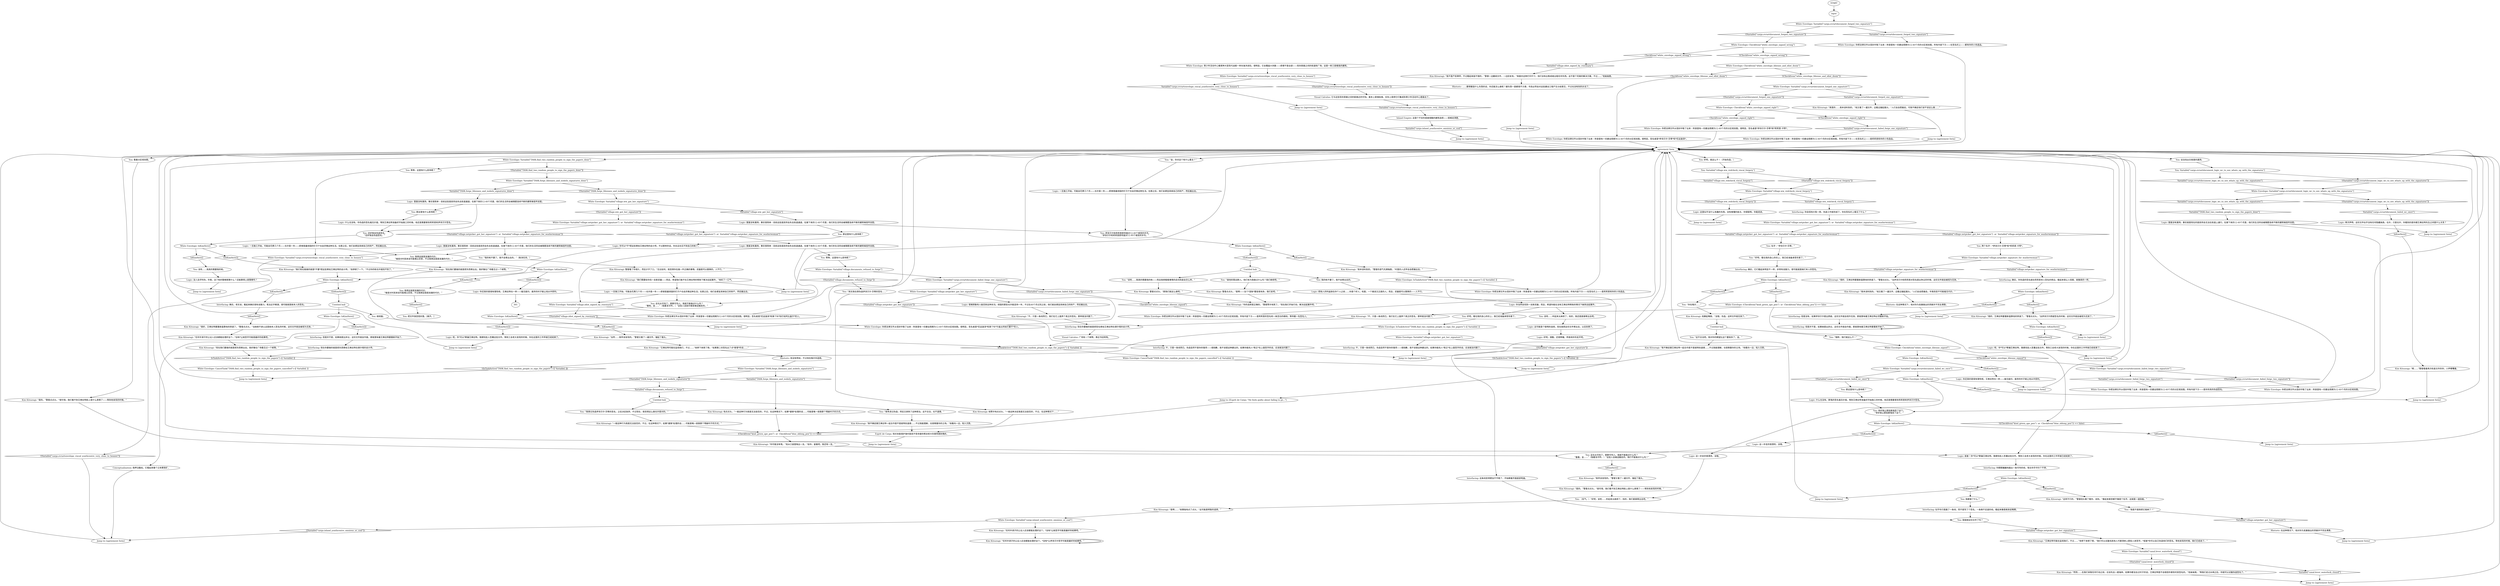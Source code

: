 # INVENTORY / DOCUMENTS
# Interaction with the documents Evrart asks you to sign.
# ==================================================
digraph G {
	  0 [label="START"];
	  1 [label="input"];
	  2 [label="Rhetoric: 他没有明说，不过他在暗示你造假。"];
	  3 [label="Rhetoric: 在这种情况下，他对你为发展做出的贡献并不完全满意。"];
	  4 [label="You: 设法找出交易里的漏洞。"];
	  5 [label="You: Variable[\"cargo.evrartdocument_logic_wc_to_see_whats_up_with_the_signatures\"]"];
	  6 [label="Variable[\"cargo.evrartdocument_logic_wc_to_see_whats_up_with_the_signatures\"]", shape=diamond];
	  7 [label="!(Variable[\"cargo.evrartdocument_logic_wc_to_see_whats_up_with_the_signatures\"])", shape=diamond];
	  8 [label="Kim Kitsuragi: “我本该料到的。”警督的语气充满悔意。“村里的人迟早会自愿搬出去。”"];
	  9 [label="You: 那这里有什么影响呢？"];
	  10 [label="Jump to: [agreement form]"];
	  11 [label="Logic: 你当然会找到一支新武器，而且，希望你能在没有艾弗拉特帮助的情况下破获这起案件。"];
	  12 [label="You: 等等，这里有什么影响呢？"];
	  13 [label="Jump to: [agreement form]"];
	  14 [label="Jump to: [agreement form]"];
	  15 [label="White Envelope: Variable[\"village.ww_redcheck_viscal_forgery\"]"];
	  16 [label="Variable[\"village.ww_redcheck_viscal_forgery\"]", shape=diamond];
	  17 [label="!(Variable[\"village.ww_redcheck_viscal_forgery\"])", shape=diamond];
	  18 [label="White Envelope: IsKimHere()"];
	  19 [label="IsKimHere()", shape=diamond];
	  20 [label="!(IsKimHere())", shape=diamond];
	  21 [label="Kim Kitsuragi: “是啊……”他懊恼地点了点头。“这可能是明智的选择。”"];
	  22 [label="Inland Empire: 这是个不吉利或者很酷的建筑选择——很难说清楚。"];
	  23 [label="You: 这也太可怕了。那群可怜人。我就不能做点什么吗？\n“看啦，金……”（指着复印件。）“这些人会因为噪音被迫搬走的。”"];
	  24 [label="Kim Kitsuragi: “我不确定跟艾弗拉特一起合作是不是就特别道德……不过我能理解，也很尊重你的立场。”他看向一边，陷入沉思。"];
	  25 [label="Interfacing: 现在你要做的就是把东西寄给艾弗拉特在德尔塔的会计师。"];
	  26 [label="White Envelope: CheckItem(\"white_envelope_lilienne_and_idiot_doom\")"];
	  27 [label="CheckItem(\"white_envelope_lilienne_and_idiot_doom\")", shape=diamond];
	  28 [label="!(CheckItem(\"white_envelope_lilienne_and_idiot_doom\"))", shape=diamond];
	  29 [label="White Envelope: 你把法律文件从信封中取了出来：附录里有一份建设周期为12-40个月的分区规划图。所有内容下方——是莉莉恩的签名和一条空白的细线，等待着一名签名人。"];
	  30 [label="White Envelope: 你把法律文件从信封中取了出来：附录里有一份建设周期为12-40个月的分区规划图。所有内容下方——是你失败的伪造签名。"];
	  31 [label="Logic: 呃，你*可以*欺骗艾弗拉特。随便找些人签署这些文件。等到工会老大发现的时候，你在这里的工作早就已经结束了。"];
	  32 [label="Logic: 什么也没有。醉鬼的签名毫无价值，等到艾弗拉特准备好开始施工的时候，他还是需要拿到莉莉恩和伊泽贝尔签名。"];
	  33 [label="Kim Kitsuragi: “我早该发现的。”警督又看了一遍文件，皱起了眉头。"];
	  34 [label="You: “谁他妈管这群人。他们有为我做过什么吗？我们继续吧。“"];
	  35 [label="White Envelope: IsKimHere()"];
	  36 [label="IsKimHere()", shape=diamond];
	  37 [label="!(IsKimHere())", shape=diamond];
	  38 [label="Kim Kitsuragi: “当然……我早该发现的。”警督又看了一遍文件，皱起了眉头。"];
	  39 [label="Logic: 你还真的是很有理性呢。艾弗拉特也一样——毫无疑问，废弃的村子能让他从中获利。"];
	  40 [label="White Envelope: Variable[\"cargo.evrartdocument_forged_two_signature\"]"];
	  41 [label="Variable[\"cargo.evrartdocument_forged_two_signature\"]", shape=diamond];
	  42 [label="!(Variable[\"cargo.evrartdocument_forged_two_signature\"])", shape=diamond];
	  43 [label="You: 名字：“伊泽贝尔·莎蒂。”"];
	  44 [label="You: “金，你对这个有什么看法？”"];
	  45 [label="White Envelope: IsKimHere()"];
	  46 [label="IsKimHere()", shape=diamond];
	  47 [label="!(IsKimHere())", shape=diamond];
	  48 [label="Kim Kitsuragi: “嗯……”警督看着再次检查文件的你，小声嘟囔着。"];
	  49 [label="Logic: 里面没有漏洞。事实很简单：目前这些居民将会失去街道通道，在接下来的12-40个月里，他们的生活将会被隔壁连续不断的建筑噪音所支配。"];
	  50 [label="Interfacing: 似乎你只是画了一条线，而不是写了个签名。一条微不足道的线。看起来像是痴呆症晚期。"];
	  51 [label="White Envelope: CancelTask(\"TASK.find_two_random_people_to_sign_the_papers_cancelled\")--[[ Variable[ ]]"];
	  52 [label="Kim Kitsuragi: “然而……在我们采取任何行动之前，应该先去一趟海岸。如果你都没去过村子的话，艾弗拉特是不会相信你拿到村民签名的。”他耸耸肩。“等我们走过水闸之后，你就可以试着伪造签名了。”"];
	  53 [label="Logic: 里面没有漏洞。事实很简单：目前这些居民将会失去街道通道，在接下来的12-40个月里，他们的生活将会被隔壁连续不断的建筑噪音所支配。"];
	  54 [label="Logic: 你还真的是很有理性呢。艾弗拉特也一样——毫无疑问，废弃的村子能让他从中获利。"];
	  55 [label="Logic: 或者！你*可以*欺骗艾弗拉特。随便找些人签署这些文件。等到工会老大发现的时候，你在这里的工作早就已经结束了。"];
	  56 [label="Jump to: [agreement form]"];
	  57 [label="You: 还好我会伪造签名。\n“还好我会伪造签名。”"];
	  58 [label="White Envelope: IsKimHere()"];
	  59 [label="IsKimHere()", shape=diamond];
	  60 [label="!(IsKimHere())", shape=diamond];
	  61 [label="You: “我是不是刚把它毁掉了？”"];
	  62 [label="Kim Kitsuragi: “我们需要给你找一支新武器——而且，希望我们能不在艾弗拉特的帮助下解决这起案件。”他叹了一口气。"];
	  63 [label="Kim Kitsuragi: “很好。艾弗拉特要重新盘算他的阴谋了。”警督点点头。“当伊泽贝尔质疑签名的时候，这份文件就会被视为无效了。”"];
	  64 [label="White Envelope: IsKimHere()"];
	  65 [label="IsKimHere()", shape=diamond];
	  66 [label="!(IsKimHere())", shape=diamond];
	  67 [label="Untitled hub"];
	  68 [label="Kim Kitsuragi: “我不确定跟艾弗拉特一起合作是不是就特别道德……不过我能理解，也很尊重你的立场。”他看向一边，陷入沉思。"];
	  69 [label="Jump to: [agreement form]"];
	  70 [label="White Envelope: CheckItem(\"white_envelope_signed_wrong\")"];
	  71 [label="CheckItem(\"white_envelope_signed_wrong\")", shape=diamond];
	  72 [label="!(CheckItem(\"white_envelope_signed_wrong\"))", shape=diamond];
	  73 [label="White Envelope: IsKimHere()"];
	  74 [label="IsKimHere()", shape=diamond];
	  75 [label="!(IsKimHere())", shape=diamond];
	  76 [label="Kim Kitsuragi: “很好。艾弗拉特要重新盘算他的阴谋了。”警督点点头。“当她绝不承认这是她本人签名的时候，这份文件就会被视为无效。”"];
	  77 [label="You: 我毁掉这份文件了吗？"];
	  78 [label="White Envelope: Variable[\"village.netpicker_got_her_signature\"]  or  Variable[\"village.netpicker_signature_for_washerwoman\"]"];
	  79 [label="Variable[\"village.netpicker_got_her_signature\"]  or  Variable[\"village.netpicker_signature_for_washerwoman\"]", shape=diamond];
	  80 [label="!(Variable[\"village.netpicker_got_her_signature\"]  or  Variable[\"village.netpicker_signature_for_washerwoman\"])", shape=diamond];
	  81 [label="You: 两个名字：*伊泽贝尔·莎蒂*和*莉莉恩·卡特*。"];
	  82 [label="Jump to: [agreement form]"];
	  83 [label="White Envelope: Variable[\"village.netpicker_got_her_signature\"]  or  Variable[\"village.netpicker_signature_for_washerwoman\"]"];
	  84 [label="Variable[\"village.netpicker_got_her_signature\"]  or  Variable[\"village.netpicker_signature_for_washerwoman\"]", shape=diamond];
	  85 [label="!(Variable[\"village.netpicker_got_her_signature\"]  or  Variable[\"village.netpicker_signature_for_washerwoman\"])", shape=diamond];
	  86 [label="White Envelope: Variable[\"TASK.forge_liliennes_and_isobels_signatures\"]"];
	  87 [label="Variable[\"TASK.forge_liliennes_and_isobels_signatures\"]", shape=diamond];
	  88 [label="!(Variable[\"TASK.forge_liliennes_and_isobels_signatures\"])", shape=diamond];
	  89 [label="Kim Kitsuragi: 他赞许地点点头。“一般这种决定我是无法容忍的，不过，在这种情况下……”"];
	  90 [label="You: 我想这就是发展的代价。\n“噪音对村民来说可能难以忍受，不过我想这就是发展的代价。”"];
	  91 [label="You: 好吧，就这么干！（开始伪造。）"];
	  92 [label="You: Variable[\"village.ww_redcheck_viscal_forgery\"]"];
	  93 [label="Variable[\"village.ww_redcheck_viscal_forgery\"]", shape=diamond];
	  94 [label="!(Variable[\"village.ww_redcheck_viscal_forgery\"])", shape=diamond];
	  95 [label="agreement form"];
	  96 [label="White Envelope: Variable[\"cargo.evrartdocument_logic_wc_to_see_whats_up_with_the_signatures\"]"];
	  97 [label="Variable[\"cargo.evrartdocument_logic_wc_to_see_whats_up_with_the_signatures\"]", shape=diamond];
	  98 [label="!(Variable[\"cargo.evrartdocument_logic_wc_to_see_whats_up_with_the_signatures\"])", shape=diamond];
	  99 [label="Jump to: [agreement form]"];
	  100 [label="White Envelope: Variable[\"TASK.forge_liliennes_and_isobels_signatures_done\"]"];
	  101 [label="Variable[\"TASK.forge_liliennes_and_isobels_signatures_done\"]", shape=diamond];
	  102 [label="!(Variable[\"TASK.forge_liliennes_and_isobels_signatures_done\"])", shape=diamond];
	  103 [label="Logic: 里面没有漏洞。事实很简单：目前这些居民将会失去街道通道，在接下来的12-40个月里，他们的生活将会被隔壁连续不断的建筑噪音所支配。"];
	  104 [label="Logic: 把他人的利益放在你个人之前……你是个好人，哈里。一个善良又正直的人。而且，武器是可以替换的——人不行。"];
	  105 [label="Jump to: [agreement form]"];
	  106 [label="Jump to: [agreement form]"];
	  107 [label="You: 好吧，看在我的良心的份上，我已经准备承受伤害了。"];
	  108 [label="White Envelope: Variable[\"cargo.evrartenvelope_viscal_youthcentre_very_close_to_houses\"]"];
	  109 [label="Variable[\"cargo.evrartenvelope_viscal_youthcentre_very_close_to_houses\"]", shape=diamond];
	  110 [label="!(Variable[\"cargo.evrartenvelope_viscal_youthcentre_very_close_to_houses\"])", shape=diamond];
	  111 [label="Jump to: [agreement form]"];
	  112 [label="White Envelope: Variable[\"cargo.evrartdocument_forged_one_signature\"]"];
	  113 [label="Variable[\"cargo.evrartdocument_forged_one_signature\"]", shape=diamond];
	  114 [label="!(Variable[\"cargo.evrartdocument_forged_one_signature\"])", shape=diamond];
	  115 [label="White Envelope: 你把法律文件从信封中取了出来：附录里有一份建设周期为12-40个月的分区规划图。很明显，签名者是*伊泽贝尔·莎蒂*和*厄运漩涡*。"];
	  116 [label="Jump to: [agreement form]"];
	  117 [label="You: 那这里有什么影响呢？"];
	  118 [label="Logic: 什么也没有。你伪造的签名毫无价值，等到艾弗拉特准备好开始施工的时候，他还是需要拿到莉莉恩和伊泽贝尔签名。"];
	  119 [label="White Envelope: IsKimHere()"];
	  120 [label="IsKimHere()", shape=diamond];
	  121 [label="!(IsKimHere())", shape=diamond];
	  122 [label="Logic: 没人会评判你。毕竟，没了枪的警察那算什么？还能算得上是警察吗？"];
	  123 [label="Interfacing: 但是并不是，如果她提出异议，这份文件就会作废。那就意味着艾弗拉特要重新开始了。"];
	  124 [label="Interfacing: 不，只是一条线而已。伪造显然不是你的强项——很抱歉，我不该提这种建议的。如果你能找人*真正*在上面签字的话，应该就没问题了。"];
	  125 [label="Rhetoric: ……要想建造什么东西的话，你还能怎么做呢？建东西一直都很不方便，市民必然会对这些建设工程产生分歧意见，不过也没有别的办法了。"];
	  126 [label="Logic: 这可能是个聪明的选择。现在就把这份文件寄出去，以后别想了。"];
	  127 [label="Jump to: [agreement form]"];
	  128 [label="White Envelope: Variable[\"village.netpicker_signature_for_washerwoman\"]"];
	  129 [label="Variable[\"village.netpicker_signature_for_washerwoman\"]", shape=diamond];
	  130 [label="!(Variable[\"village.netpicker_signature_for_washerwoman\"])", shape=diamond];
	  131 [label="You: “我想过伪造伊泽贝尔·莎蒂的签名，之后决定放弃。不过现在，我觉得这么做也许是对的。”"];
	  132 [label="Untitled hub"];
	  133 [label="Esprit de Corps: 他对未能保护渔村居民不受贪婪的帮派老大伤害而感到愧疚。"];
	  134 [label="White Envelope: 你把法律文件从信封中取了出来：附录里有一份建设周期为12-40个月的分区规划图。很明显，签名者是*厄运漩涡*和某个叫*尔盖比阿给打要不*的人。"];
	  135 [label="You: 我都做了什么？"];
	  136 [label="Kim Kitsuragi: “任何半调子的公证人应该都能处理好这个。*没有*让她签字可能是最好的结果吧。”"];
	  137 [label="Jump to: [agreement form]"];
	  138 [label="Jump to: [agreement form]"];
	  139 [label="Visual Calculus: 广场有一个邮筒，靠近书店转角。"];
	  140 [label="Kim Kitsuragi: “现在我们要做的就是把东西寄出去。我好像在广场看见过一个邮筒。”"];
	  141 [label="White Envelope: CancelTask(\"TASK.find_two_random_people_to_sign_the_papers_cancelled\")--[[ Variable[ ]]"];
	  142 [label="White Envelope: 你把法律文件从信封中取了出来：附录里有一份建设周期为12-40个月的分区规划图。"];
	  143 [label="Interfacing: 你自信地大笔一挥，伪造工作就完成了。你在签名栏上看见了什么？"];
	  144 [label="Jump to: [agreement form]"];
	  145 [label="Logic: 一旦施工开始，可能会花费几个月——也许是一年——即使是最顽固的钉子户也会厌倦这种生活。在那之后，他们会便宜卖掉自己的财产，然后搬出去。"];
	  146 [label="Logic: 呃，你*可以*欺骗艾弗拉特。随便找些人签署这些文件。等到工会老大发现的时候，你在这里的工作早就已经结束了。"];
	  147 [label="Kim Kitsuragi: 警督点点头。“是啊——当个*混账*要容易地多。我们走吧。”"];
	  148 [label="Interfacing: 确实。你伪造的签名就在莉莉恩本人签名的旁边，看起来很让人信服，就像真的一样。"];
	  149 [label="Kim Kitsuragi: 他撅起嘴唇。“没错，伪造。这样文件就无效了。”"];
	  150 [label="Kim Kitsuragi: “你可能没有笔。”他从口袋里掏出一支。“给你，留着吧。我还有一支。”"];
	  151 [label="You: “哦耶，我们就这么干！”"];
	  152 [label="White Envelope: 你把法律文件从信封中取了出来：附录里有一份建设周期为12-40个月的分区规划图。很明显，签名者是*伊泽贝尔·莎蒂*和*莉莉恩·卡特*。"];
	  153 [label="White Envelope: Variable[\"cargo.evrartdocument_failed_forge_two_signature\"]"];
	  154 [label="Variable[\"cargo.evrartdocument_failed_forge_two_signature\"]", shape=diamond];
	  155 [label="!(Variable[\"cargo.evrartdocument_failed_forge_two_signature\"])", shape=diamond];
	  156 [label="Logic: 里面没有漏洞。事实就是现在的居民将会无法在街道上通行。在接下来的12-40个月里，他们的生活将会被隔壁连续不断的建筑噪音所支配。"];
	  157 [label="You: 幸好我让那些醉鬼签了这个。\n“幸好我让那些醉鬼签了这个。”"];
	  158 [label="Logic: 这一步走的很漂亮，没错。"];
	  159 [label="You: 伊泽贝尔和莉莉恩即将面对12-40个艰苦的岁月。\n“伊泽贝尔和莉莉恩即将面对12-40个艰苦的岁月。”"];
	  160 [label="Jump to: [agreement form]"];
	  161 [label="Interfacing: 但是没有，如果伊泽贝尔提出质疑，这份文件就会视作无效。那就意味着艾弗拉特必须重新开始。"];
	  162 [label="Kim Kitsuragi: “艾弗拉特可能在监视我们，不过……”他停下来想了想。“如果第二份签名出了点*差错*的话……”"];
	  163 [label="You: “这不合法吧。我对你的期望比这个要高多了，金。”"];
	  164 [label="White Envelope: IsKimHere()"];
	  165 [label="IsKimHere()", shape=diamond];
	  166 [label="!(IsKimHere())", shape=diamond];
	  167 [label="White Envelope: 你把法律文件从信封中取了出来：附录里有一份建设周期为12-40个月的分区规划图。所有内容下方——在签名栏上——都有你的小伪造品。"];
	  168 [label="White Envelope: 你把法律文件从信封中取了出来：附录里有一份建设周期为12-40个月的分区规划图。所有内容下方——在签名栏上——是莉莉恩和你的小伪造品。"];
	  169 [label="Visual Calculus: 它与这些现存房屋之间的距离近的可怕。基本上是墙贴墙，实际上是把它们集成到青少年活动中心里面去了。"];
	  170 [label="Logic: 再次声明，这份文件似乎没有任何隐藏条款。也许，只是也许，你看到的是你跟艾弗拉特先生之间是什么关系？"];
	  171 [label="White Envelope: Variable[\"village.ww_got_her_signature\"]"];
	  172 [label="Variable[\"village.ww_got_her_signature\"]", shape=diamond];
	  173 [label="!(Variable[\"village.ww_got_her_signature\"])", shape=diamond];
	  174 [label="Logic: 里面没有漏洞。事实很简单：目前这些居民将会失去街道通道，在接下来的12-40个月里，他们的生活将会被隔壁连续不断的建筑噪音所支配。"];
	  175 [label="Untitled hub"];
	  176 [label="Kim Kitsuragi: 警督看了你很久，然后才开了口。“无论如何，我觉得你在做一件正确的事情。武器是可以替换的。人不行。”"];
	  177 [label="Kim Kitsuragi: 警督点点头。“那我们就这么做吧。”"];
	  178 [label="Kim Kitsuragi: “这样不行的，”警督回头看了看你，说到。“看起来甚至都不像是个名字。这就是一道刮痕。”"];
	  179 [label="You: 该死……听起来太麻烦了。妈的，我还是直接寄出去吧。"];
	  180 [label="Jump to: [Esprit de Corps: \"He feels guilty about failing to pr...\"]"];
	  181 [label="White Envelope: Variable[\"canal.lever_waterlock_closed\"]"];
	  182 [label="Variable[\"canal.lever_waterlock_closed\"]", shape=diamond];
	  183 [label="!(Variable[\"canal.lever_waterlock_closed\"])", shape=diamond];
	  184 [label="White Envelope: IsKimHere()"];
	  185 [label="IsKimHere()", shape=diamond];
	  186 [label="!(IsKimHere())", shape=diamond];
	  187 [label="You: “我考虑过伪造，然后又排除了这种想法。这不合法，也不道德。”"];
	  188 [label="White Envelope: CheckItem(\"white_envelope_signed_right\")"];
	  189 [label="CheckItem(\"white_envelope_signed_right\")", shape=diamond];
	  190 [label="!(CheckItem(\"white_envelope_signed_right\"))", shape=diamond];
	  191 [label="You: 看着分区规划图。"];
	  192 [label="White Envelope: 青少年活动中心像某种大型现代战舰一样向海洋进犯。很明显，它会覆盖大多数——即便不是全部——现存房屋之间的街道和广场。这是一栋三层楼高的建筑。"];
	  193 [label="Kim Kitsuragi: “是的。”警督点点头。“很可惜，我们看不到艾弗拉特脸上是什么表情了——等到他发现的时候。”"];
	  194 [label="Jump to: [agreement form]"];
	  195 [label="You: 这也太可怕了。那群可怜人。我就不能做点什么吗？\n“看看，金……”（指着复印件。）“这些人会被迫搬走的。我们不能做点什么吗？”"];
	  196 [label="White Envelope: Variable[\"cargo.evrartenvelope_viscal_youthcentre_very_close_to_houses\"]"];
	  197 [label="Variable[\"cargo.evrartenvelope_viscal_youthcentre_very_close_to_houses\"]", shape=diamond];
	  198 [label="!(Variable[\"cargo.evrartenvelope_viscal_youthcentre_very_close_to_houses\"])", shape=diamond];
	  199 [label="Kim Kitsuragi: “现在我们要做的就是把东西寄出去。我好像在广场看见过一个邮筒。”"];
	  200 [label="Kim Kitsuragi: “任何半调子的公证人应该都能处理好这个。*没有*让伊泽贝尔签字可能是最好的结果吧。”"];
	  201 [label="White Envelope: IsKimHere()"];
	  202 [label="IsKimHere()", shape=diamond];
	  203 [label="!(IsKimHere())", shape=diamond];
	  204 [label="Jump to: [agreement form]"];
	  205 [label="Kim Kitsuragi: “你的选择是正确的。”警督赞许地笑了。“现在我们开始行动，解决这起案件吧。”"];
	  206 [label="Interfacing: 确实。它们看起来明显不一样，非常有说服力。很可能就是她们本人的签名。"];
	  207 [label="Kim Kitsuragi: “很好。艾弗拉特要重新盘算他的阴谋了。”警督点点头。“当伊泽贝尔和莉莉恩对签名提出争议的时候，这份文件就会被视为无效。”"];
	  208 [label="White Envelope: (CheckItem(\"kind_green_ape_pen\")  or  CheckItem(\"blue_oblong_pen\")) == false"];
	  209 [label="(CheckItem(\"kind_green_ape_pen\")  or  CheckItem(\"blue_oblong_pen\")) == false", shape=diamond];
	  210 [label="!((CheckItem(\"kind_green_ape_pen\")  or  CheckItem(\"blue_oblong_pen\")) == false)", shape=diamond];
	  211 [label="Kim Kitsuragi: “不，只是一条线而已。我们在它上面弄个真正的签名，那样就没问题了。”"];
	  212 [label="Rhetoric: 在这种情况下，他对你为发展做出的贡献并不完全满意。"];
	  213 [label="Jump to: [agreement form]"];
	  214 [label="Interfacing: 你颤颤巍巍地画出一条可怜的线，笔在你手中抖个不停。"];
	  215 [label="Logic: 这里似乎没什么有趣的东西。没有难懂的条文。你很聪明。你能阅读。"];
	  216 [label="You: 那这里有什么影响呢？"];
	  217 [label="Jump to: [agreement form]"];
	  218 [label="You: （叹气。）“好吧，该死……听起来太麻烦了。妈的，我们直接寄出去吧。”"];
	  219 [label="Logic: 一旦施工开始，可能会花费几个月——也许是一年——即使是最顽固的钉子户也会厌倦这种生活。在那之后，他们会便宜卖掉自己的财产，然后搬出去。"];
	  220 [label="White Envelope: Variable[\"village.documents_refused_to_forge\"]"];
	  221 [label="Variable[\"village.documents_refused_to_forge\"]", shape=diamond];
	  222 [label="!(Variable[\"village.documents_refused_to_forge\"])", shape=diamond];
	  223 [label="White Envelope: Variable[\"cargo.evrartdocument_failed_forge_one_signature\"]"];
	  224 [label="Variable[\"cargo.evrartdocument_failed_forge_one_signature\"]", shape=diamond];
	  225 [label="!(Variable[\"cargo.evrartdocument_failed_forge_one_signature\"])", shape=diamond];
	  226 [label="White Envelope: Variable[\"village.netpicker_got_her_signature\"]"];
	  227 [label="Variable[\"village.netpicker_got_her_signature\"]", shape=diamond];
	  228 [label="!(Variable[\"village.netpicker_got_her_signature\"])", shape=diamond];
	  229 [label="Logic: 很难想象有人能忍耐这种状况。顽固的那些也许能坚持一年，不过在40个月过完之前，他们就会便宜卖掉自己的财产，然后搬出去。"];
	  230 [label="Untitled hub"];
	  231 [label="Interfacing: 确实。老实说，看起来确实很有说服力。笔法近乎精湛。很可能就是她本人的签名。"];
	  232 [label="You: “好吧，看在我的良心的份上，我已经准备承受伤害了。”"];
	  233 [label="Jump to: [agreement form]"];
	  234 [label="White Envelope: Variable[\"cargo.inland_youthcentre_omnious_or_cool\"]"];
	  235 [label="Variable[\"cargo.inland_youthcentre_omnious_or_cool\"]", shape=diamond];
	  236 [label="!(Variable[\"cargo.inland_youthcentre_omnious_or_cool\"])", shape=diamond];
	  237 [label="Kim Kitsuragi: “任何半调子的公证人应该都能处理好这个。*没有*让她签字可能是最好的结果吧。”"];
	  238 [label="Kim Kitsuragi: “我本该料到的。”他又看了一遍文件，边看边皱起眉头。“人们会自愿搬走。毕竟改变不可能毫无代价。”"];
	  239 [label="You: 我想这就是发展的代价。\n“噪音对村民来说可能难以忍受，不过我想这就是发展的代价。”"];
	  240 [label="White Envelope: Variable[\"village.idiot_signed_by_rosemary\"]"];
	  241 [label="Variable[\"village.idiot_signed_by_rosemary\"]", shape=diamond];
	  242 [label="!(Variable[\"village.idiot_signed_by_rosemary\"])", shape=diamond];
	  243 [label="White Envelope: 你把法律文件从信封中取了出来：附录里有一份建设周期为12-40个月的分区规划图。很明显，签名者是*厄运漩涡*和某个叫*别打给阿比盖尔*的人。"];
	  244 [label="Kim Kitsuragi: “我不是产权律师，不过看起来挺不错的，”警督一边翻阅文件，一边回复到。“我喜欢这种打印尺寸。他们没有出售或者出租任何东西。这不是个完美的解决方案，不过……”他耸耸肩。"];
	  245 [label="Logic: 一旦施工开始，可能会花费几个月——也许是一年——即使是最顽固的钉子户也会厌倦这种生活。在那之后，他们会便宜卖掉自己的财产，然后搬出去。"];
	  246 [label="Logic: 你可以*不*把这些寄给艾弗拉特的会计师。不过那样的话，你永远也见不到自己的枪了。"];
	  247 [label="Kim Kitsuragi: “不，只是一条线而已。我们在它上面弄个真正的签名，那样就没问题了。”"];
	  248 [label="Interfacing: 这条线变得更加不平稳了，开始朝着页面底部弯曲。"];
	  249 [label="Jump to: [agreement form]"];
	  250 [label="Interfacing: 现在你要做的就是把签名寄给艾弗拉特在德尔塔的会计师。"];
	  251 [label="Interfacing: 但是并不是，如果她提出异议，这份文件就会作废。那就意味着艾弗拉特要重新开始了。"];
	  252 [label="You: “你在暗示……”"];
	  253 [label="You: “其实我在想伪造伊泽贝尔·莎蒂的签名……”"];
	  254 [label="Kim Kitsuragi: 他点点头。“一般这种行为我是无法容忍的，不过，在这种情况下，如果*谨慎*处理的话……可能是唯一拯救那个残破村子的方式。”"];
	  255 [label="Kim Kitsuragi: “一般这种行为我是无法容忍的，不过，在这种情况下，如果*谨慎*处理的话……可能是唯一拯救那个残破村子的方式。”"];
	  256 [label="White Envelope: CheckItem(\"white_envelope_lilienne_signed\")"];
	  257 [label="CheckItem(\"white_envelope_lilienne_signed\")", shape=diamond];
	  258 [label="!(CheckItem(\"white_envelope_lilienne_signed\"))", shape=diamond];
	  259 [label="White Envelope: IsKimHere()"];
	  260 [label="IsKimHere()", shape=diamond];
	  261 [label="!(IsKimHere())", shape=diamond];
	  262 [label="White Envelope: Variable[\"cargo.evrartdocument_failed_wc_once\"]"];
	  263 [label="Variable[\"cargo.evrartdocument_failed_wc_once\"]", shape=diamond];
	  264 [label="!(Variable[\"cargo.evrartdocument_failed_wc_once\"])", shape=diamond];
	  265 [label="White Envelope: IsKimHere()"];
	  266 [label="IsKimHere()", shape=diamond];
	  267 [label="!(IsKimHere())", shape=diamond];
	  268 [label="Logic: 这一步走的很漂亮，没错。"];
	  269 [label="Kim Kitsuragi: “我们现在能做的就是*不要*把这些寄给艾弗拉特的会计师。”他停顿了一下。“不过你的枪也许就找不到了。”"];
	  270 [label="White Envelope: IsTaskActive(\"TASK.find_two_random_people_to_sign_the_papers\")--[[ Variable[ ]]"];
	  271 [label="IsTaskActive(\"TASK.find_two_random_people_to_sign_the_papers\")--[[ Variable[ ]]", shape=diamond];
	  272 [label="!(IsTaskActive(\"TASK.find_two_random_people_to_sign_the_papers\")--[[ Variable[ ]])", shape=diamond];
	  273 [label="White Envelope: 你把法律文件从信封中取了出来：附录里有一份建设周期为12-40个月的分区规划图。所有内容下方——在签名栏上——是莉莉恩和你的小伪造品。"];
	  274 [label="Kim Kitsuragi: “真是的……我本该料到的。”他又看了一遍文件，边看边皱起眉头。“人们会自愿搬走。可我不确定他们该不该这么做……”"];
	  275 [label="You: 把文件放回信封里。[离开。]"];
	  276 [label="White Envelope: Variable[\"TASK.find_two_random_people_to_sign_the_papers_done\"]"];
	  277 [label="Variable[\"TASK.find_two_random_people_to_sign_the_papers_done\"]", shape=diamond];
	  278 [label="!(Variable[\"TASK.find_two_random_people_to_sign_the_papers_done\"])", shape=diamond];
	  279 [label="You: 等等，这里有什么影响呢？"];
	  280 [label="You: “我的枪不要了。我不会寄出去的。”（取消任务。）"];
	  281 [label="You: “该死……我真的需要我的枪——而且我想看看事情的走向到底会怎么样。”"];
	  282 [label="You: 我的枪不要了。我不会寄出去的。"];
	  283 [label="White Envelope: IsKimHere()"];
	  284 [label="IsKimHere()", shape=diamond];
	  285 [label="!(IsKimHere())", shape=diamond];
	  286 [label="Conceptualization: 我押注酷炫。它看起来像个立体黄铁矿。"];
	  287 [label="Jump to: [agreement form]"];
	  288 [label="Logic: 好吧。很酷。还很荣耀。昂首阔步的走开吧。"];
	  289 [label="White Envelope: IsTaskActive(\"TASK.find_two_random_people_to_sign_the_papers\")--[[ Variable[ ]]"];
	  290 [label="IsTaskActive(\"TASK.find_two_random_people_to_sign_the_papers\")--[[ Variable[ ]]", shape=diamond];
	  291 [label="!(IsTaskActive(\"TASK.find_two_random_people_to_sign_the_papers\")--[[ Variable[ ]])", shape=diamond];
	  292 [label="White Envelope: Variable[\"village.netpicker_got_her_signature\"]"];
	  293 [label="Variable[\"village.netpicker_got_her_signature\"]", shape=diamond];
	  294 [label="!(Variable[\"village.netpicker_got_her_signature\"])", shape=diamond];
	  295 [label="Interfacing: 不，只是一条线而已。伪造显然不是你的强项——很抱歉，我不该提这种建议的。如果你能找人*真正*在上面签字的话，应该就没问题了。"];
	  296 [label="Kim Kitsuragi: “艾弗拉特可能在监视我们，不过……”他停下来想了想。“我们可以试着找其他人代替清单上那些人来签字。*或者*你可以自己伪造他们的签名。等他发现的时候，我们已经走了。”"];
	  297 [label="Kim Kitsuragi: “是的。”警督点点头。“很可惜，我们看不到艾弗拉特脸上是什么表情了——等到他发现的时候。”"];
	  298 [label="You: 该死……我真的需要我的枪。"];
	  299 [label="You: 继续画。"];
	  300 [label="Jump to: [agreement form]"];
	  0 -> 1
	  1 -> 40
	  2 -> 86
	  3 -> 127
	  4 -> 5
	  5 -> 6
	  5 -> 7
	  6 -> 96
	  7 -> 96
	  8 -> 270
	  9 -> 246
	  10 -> 95
	  11 -> 107
	  11 -> 179
	  12 -> 220
	  13 -> 95
	  14 -> 95
	  15 -> 16
	  15 -> 17
	  16 -> 143
	  17 -> 215
	  18 -> 19
	  18 -> 20
	  19 -> 8
	  20 -> 230
	  21 -> 234
	  22 -> 235
	  23 -> 64
	  24 -> 180
	  25 -> 290
	  26 -> 27
	  26 -> 28
	  27 -> 115
	  28 -> 112
	  29 -> 95
	  30 -> 95
	  31 -> 13
	  32 -> 157
	  33 -> 297
	  34 -> 147
	  35 -> 36
	  35 -> 37
	  36 -> 208
	  37 -> 252
	  38 -> 162
	  39 -> 160
	  40 -> 41
	  40 -> 42
	  41 -> 167
	  42 -> 70
	  43 -> 232
	  44 -> 245
	  45 -> 46
	  45 -> 47
	  46 -> 194
	  47 -> 158
	  48 -> 144
	  49 -> 280
	  49 -> 90
	  49 -> 196
	  50 -> 77
	  51 -> 138
	  52 -> 82
	  53 -> 240
	  53 -> 12
	  53 -> 23
	  54 -> 301
	  55 -> 214
	  56 -> 95
	  57 -> 73
	  58 -> 59
	  58 -> 60
	  59 -> 178
	  60 -> 300
	  60 -> 135
	  61 -> 293
	  62 -> 233
	  62 -> 219
	  63 -> 201
	  64 -> 65
	  64 -> 66
	  65 -> 38
	  66 -> 31
	  67 -> 131
	  67 -> 187
	  68 -> 133
	  69 -> 95
	  70 -> 72
	  70 -> 71
	  71 -> 241
	  72 -> 26
	  73 -> 74
	  73 -> 75
	  74 -> 298
	  75 -> 269
	  76 -> 136
	  77 -> 227
	  78 -> 80
	  78 -> 79
	  79 -> 43
	  80 -> 81
	  81 -> 128
	  82 -> 95
	  83 -> 84
	  83 -> 85
	  84 -> 53
	  85 -> 49
	  86 -> 88
	  86 -> 87
	  87 -> 254
	  88 -> 221
	  89 -> 209
	  90 -> 164
	  91 -> 92
	  92 -> 93
	  92 -> 94
	  93 -> 15
	  94 -> 15
	  95 -> 4
	  95 -> 44
	  95 -> 276
	  95 -> 91
	  95 -> 191
	  96 -> 97
	  96 -> 98
	  97 -> 277
	  98 -> 263
	  99 -> 95
	  100 -> 101
	  100 -> 102
	  101 -> 174
	  102 -> 171
	  103 -> 9
	  103 -> 159
	  104 -> 11
	  105 -> 95
	  106 -> 95
	  107 -> 289
	  108 -> 109
	  108 -> 110
	  109 -> 111
	  110 -> 169
	  111 -> 95
	  112 -> 113
	  112 -> 114
	  113 -> 274
	  114 -> 188
	  115 -> 95
	  116 -> 95
	  117 -> 118
	  118 -> 57
	  119 -> 120
	  119 -> 121
	  120 -> 231
	  121 -> 175
	  122 -> 10
	  123 -> 25
	  124 -> 105
	  125 -> 116
	  126 -> 288
	  127 -> 95
	  128 -> 129
	  128 -> 130
	  129 -> 148
	  130 -> 207
	  131 -> 255
	  132 -> 163
	  132 -> 151
	  133 -> 137
	  134 -> 95
	  135 -> 50
	  136 -> 140
	  137 -> 95
	  138 -> 95
	  139 -> 271
	  140 -> 290
	  141 -> 69
	  142 -> 95
	  143 -> 78
	  144 -> 95
	  145 -> 90
	  145 -> 196
	  146 -> 56
	  147 -> 205
	  148 -> 184
	  149 -> 132
	  150 -> 55
	  151 -> 256
	  152 -> 95
	  153 -> 154
	  153 -> 155
	  154 -> 30
	  155 -> 142
	  156 -> 217
	  156 -> 157
	  157 -> 45
	  158 -> 195
	  159 -> 18
	  160 -> 95
	  161 -> 251
	  162 -> 2
	  163 -> 24
	  164 -> 165
	  164 -> 166
	  165 -> 239
	  166 -> 54
	  167 -> 95
	  168 -> 95
	  169 -> 197
	  170 -> 266
	  171 -> 172
	  171 -> 173
	  172 -> 103
	  173 -> 83
	  174 -> 57
	  174 -> 117
	  175 -> 283
	  175 -> 299
	  176 -> 62
	  177 -> 205
	  178 -> 61
	  179 -> 126
	  180 -> 133
	  181 -> 182
	  181 -> 183
	  182 -> 82
	  183 -> 52
	  184 -> 185
	  184 -> 186
	  185 -> 63
	  186 -> 161
	  187 -> 68
	  188 -> 189
	  188 -> 190
	  189 -> 152
	  190 -> 224
	  191 -> 193
	  192 -> 108
	  193 -> 195
	  194 -> 95
	  195 -> 202
	  196 -> 198
	  196 -> 199
	  197 -> 22
	  198 -> 106
	  199 -> 271
	  200 -> 200
	  201 -> 203
	  201 -> 204
	  202 -> 33
	  203 -> 146
	  204 -> 95
	  206 -> 35
	  207 -> 238
	  208 -> 210
	  208 -> 211
	  209 -> 150
	  210 -> 55
	  211 -> 250
	  212 -> 14
	  213 -> 95
	  214 -> 58
	  215 -> 99
	  216 -> 32
	  217 -> 95
	  218 -> 21
	  219 -> 240
	  219 -> 23
	  220 -> 222
	  220 -> 223
	  221 -> 67
	  222 -> 253
	  223 -> 225
	  223 -> 226
	  224 -> 168
	  225 -> 257
	  226 -> 228
	  226 -> 229
	  227 -> 296
	  228 -> 124
	  229 -> 247
	  230 -> 281
	  230 -> 282
	  230 -> 34
	  231 -> 284
	  232 -> 206
	  233 -> 95
	  234 -> 236
	  234 -> 237
	  235 -> 287
	  236 -> 106
	  237 -> 200
	  238 -> 3
	  239 -> 260
	  240 -> 242
	  240 -> 243
	  241 -> 244
	  242 -> 134
	  243 -> 95
	  244 -> 125
	  245 -> 159
	  246 -> 119
	  247 -> 250
	  248 -> 77
	  249 -> 95
	  250 -> 139
	  251 -> 251
	  252 -> 149
	  253 -> 89
	  254 -> 209
	  255 -> 209
	  256 -> 258
	  256 -> 259
	  257 -> 29
	  258 -> 153
	  259 -> 261
	  259 -> 262
	  260 -> 275
	  261 -> 39
	  262 -> 264
	  262 -> 265
	  263 -> 170
	  264 -> 216
	  265 -> 267
	  265 -> 268
	  266 -> 48
	  267 -> 144
	  268 -> 218
	  269 -> 119
	  270 -> 272
	  270 -> 273
	  271 -> 51
	  272 -> 138
	  273 -> 95
	  274 -> 213
	  276 -> 278
	  276 -> 279
	  277 -> 156
	  278 -> 100
	  279 -> 145
	  280 -> 176
	  281 -> 177
	  282 -> 104
	  283 -> 285
	  283 -> 286
	  284 -> 76
	  285 -> 123
	  286 -> 106
	  287 -> 95
	  289 -> 291
	  289 -> 292
	  290 -> 141
	  291 -> 69
	  292 -> 294
	  292 -> 295
	  293 -> 212
	  294 -> 248
	  295 -> 105
	  296 -> 181
	  297 -> 218
	  298 -> 122
	  299 -> 249
	  300 -> 95
}

